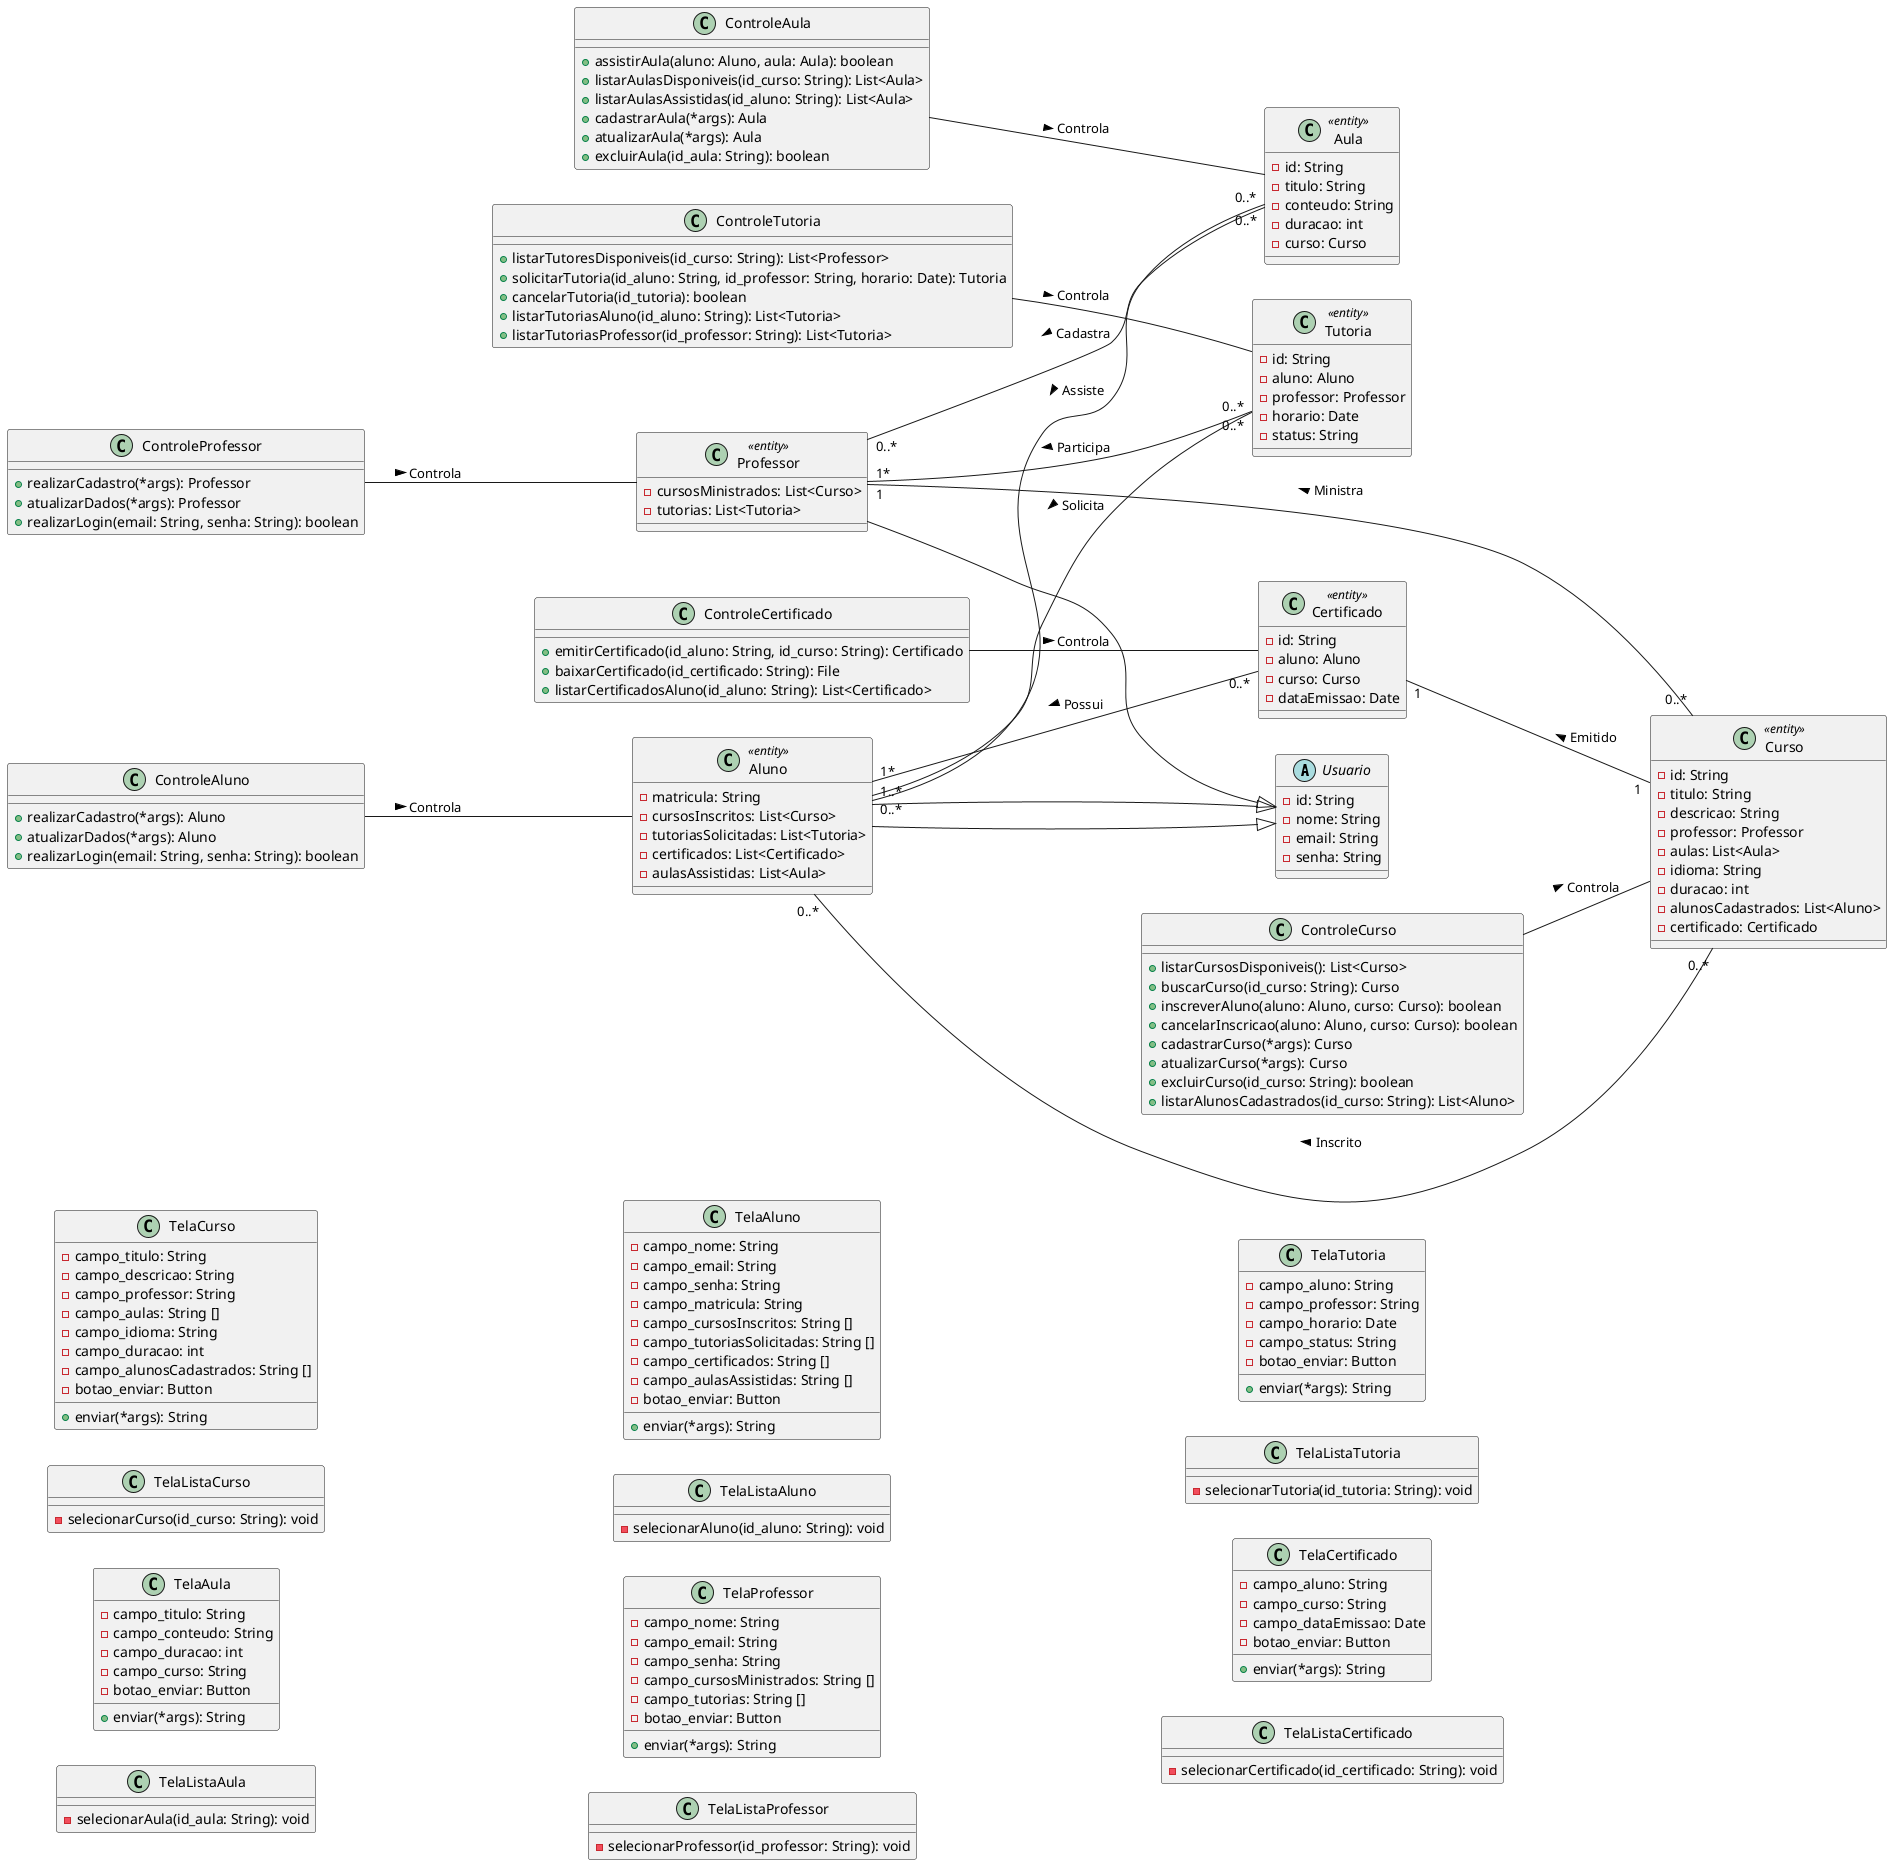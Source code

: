 @startuml "Modelo de Classes - Aluno"
left to right direction

abstract class Usuario {
    -id: String
    -nome: String
    -email: String
    -senha: String
}

class Aluno <<entity>> {
    -matricula: String
    -cursosInscritos: List<Curso>
    -tutoriasSolicitadas: List<Tutoria>
    -certificados: List<Certificado>
    -aulasAssistidas: List<Aula>
}

class Professor <<entity>> {
    -cursosMinistrados: List<Curso>
    -tutorias: List<Tutoria>
}

class Curso <<entity>> {
    -id: String
    -titulo: String
    -descricao: String
    -professor: Professor
    -aulas: List<Aula>
    -idioma: String
    -duracao: int
    -alunosCadastrados: List<Aluno>
    -certificado: Certificado
}

class Aula <<entity>> {
    -id: String
    -titulo: String
    -conteudo: String
    -duracao: int
    -curso: Curso
}

class Certificado <<entity>> {
    -id: String
    -aluno: Aluno
    -curso: Curso
    -dataEmissao: Date
}

class Tutoria <<entity>> {
    -id: String
    -aluno: Aluno
    -professor: Professor
    -horario: Date
    -status: String
}

class ControleAluno {
    +realizarCadastro(*args): Aluno
    +atualizarDados(*args): Aluno
    +realizarLogin(email: String, senha: String): boolean
}

class ControleProfessor {
    +realizarCadastro(*args): Professor
    +atualizarDados(*args): Professor
    +realizarLogin(email: String, senha: String): boolean
}

class ControleAula {
    +assistirAula(aluno: Aluno, aula: Aula): boolean
    +listarAulasDisponiveis(id_curso: String): List<Aula>
    +listarAulasAssistidas(id_aluno: String): List<Aula>
    +cadastrarAula(*args): Aula
    +atualizarAula(*args): Aula
    +excluirAula(id_aula: String): boolean
}

class ControleCurso {
    +listarCursosDisponiveis(): List<Curso>
    +buscarCurso(id_curso: String): Curso
    +inscreverAluno(aluno: Aluno, curso: Curso): boolean
    +cancelarInscricao(aluno: Aluno, curso: Curso): boolean
    +cadastrarCurso(*args): Curso
    +atualizarCurso(*args): Curso
    +excluirCurso(id_curso: String): boolean
    +listarAlunosCadastrados(id_curso: String): List<Aluno>
}

class ControleTutoria {
    +listarTutoresDisponiveis(id_curso: String): List<Professor>
    +solicitarTutoria(id_aluno: String, id_professor: String, horario: Date): Tutoria
    +cancelarTutoria(id_tutoria): boolean
    +listarTutoriasAluno(id_aluno: String): List<Tutoria>
    +listarTutoriasProfessor(id_professor: String): List<Tutoria>
}

class ControleCertificado {
    +emitirCertificado(id_aluno: String, id_curso: String): Certificado
    +baixarCertificado(id_certificado: String): File
    +listarCertificadosAluno(id_aluno: String): List<Certificado>
}

class TelaCurso {
    -campo_titulo: String
    -campo_descricao: String
    -campo_professor: String
    -campo_aulas: String []
    -campo_idioma: String
    -campo_duracao: int
    -campo_alunosCadastrados: String []
    -botao_enviar: Button
    +enviar(*args): String
}

class TelaListaCurso{
    -selecionarCurso(id_curso: String): void
}

class TelaAula {
    -campo_titulo: String
    -campo_conteudo: String
    -campo_duracao: int
    -campo_curso: String
    -botao_enviar: Button
    +enviar(*args): String
}

class TelaListaAula{
    -selecionarAula(id_aula: String): void
}

class TelaAluno {
    -campo_nome: String
    -campo_email: String
    -campo_senha: String
    -campo_matricula: String
    -campo_cursosInscritos: String []
    -campo_tutoriasSolicitadas: String []
    -campo_certificados: String []
    -campo_aulasAssistidas: String []
    -botao_enviar: Button
    +enviar(*args): String
}

class TelaListaAluno{
    -selecionarAluno(id_aluno: String): void
}

class TelaProfessor {
    -campo_nome: String
    -campo_email: String
    -campo_senha: String
    -campo_cursosMinistrados: String []
    -campo_tutorias: String []
    -botao_enviar: Button
    +enviar(*args): String
}

class TelaListaProfessor{
    -selecionarProfessor(id_professor: String): void
}

class TelaTutoria {
    -campo_aluno: String
    -campo_professor: String
    -campo_horario: Date
    -campo_status: String
    -botao_enviar: Button
    +enviar(*args): String
}

class TelaListaTutoria{
    -selecionarTutoria(id_tutoria: String): void
}

class TelaCertificado {
    -campo_aluno: String
    -campo_curso: String
    -campo_dataEmissao: Date
    -botao_enviar: Button
    +enviar(*args): String
}

class TelaListaCertificado{
    -selecionarCertificado(id_certificado: String): void
}


Aluno --|> Usuario

Aluno --|> Usuario
Professor --|> Usuario

Professor "1" -- "0..*" Curso: < Ministra
Certificado "1" -- "1" Curso: < Emitido
Aluno "0..*" -- "0..*" Curso: < Inscrito

Aluno "1..*" -- "0..*" Tutoria: < Solicita
Professor "1*" -- "0..*" Tutoria: < Participa

Aluno "0..*" -- "0..*" Aula: < Assiste
Professor "0..*" -- "0..*" Aula: < Cadastra

Aluno "1*" -- "0..*" Certificado: < Possui

ControleAluno -- Aluno: Controla >
ControleCurso -- Curso: Controla >
ControleTutoria -- Tutoria: Controla >
ControleCertificado -- Certificado: Controla >
ControleProfessor -- Professor: Controla >
ControleAula -- Aula: Controla >

@enduml